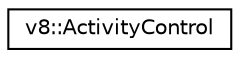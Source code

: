 digraph "Graphical Class Hierarchy"
{
  edge [fontname="Helvetica",fontsize="10",labelfontname="Helvetica",labelfontsize="10"];
  node [fontname="Helvetica",fontsize="10",shape=record];
  rankdir="LR";
  Node1 [label="v8::ActivityControl",height=0.2,width=0.4,color="black", fillcolor="white", style="filled",URL="$classv8_1_1ActivityControl.html"];
}
